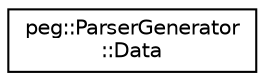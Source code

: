 digraph "Graphical Class Hierarchy"
{
 // LATEX_PDF_SIZE
  edge [fontname="Helvetica",fontsize="10",labelfontname="Helvetica",labelfontsize="10"];
  node [fontname="Helvetica",fontsize="10",shape=record];
  rankdir="LR";
  Node0 [label="peg::ParserGenerator\l::Data",height=0.2,width=0.4,color="black", fillcolor="white", style="filled",URL="$structpeg_1_1ParserGenerator_1_1Data.html",tooltip=" "];
}
